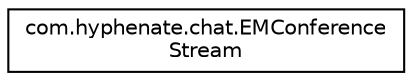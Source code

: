 digraph "类继承关系图"
{
  edge [fontname="Helvetica",fontsize="10",labelfontname="Helvetica",labelfontsize="10"];
  node [fontname="Helvetica",fontsize="10",shape=record];
  rankdir="LR";
  Node1 [label="com.hyphenate.chat.EMConference\lStream",height=0.2,width=0.4,color="black", fillcolor="white", style="filled",URL="$classcom_1_1hyphenate_1_1chat_1_1EMConferenceStream.html"];
}
